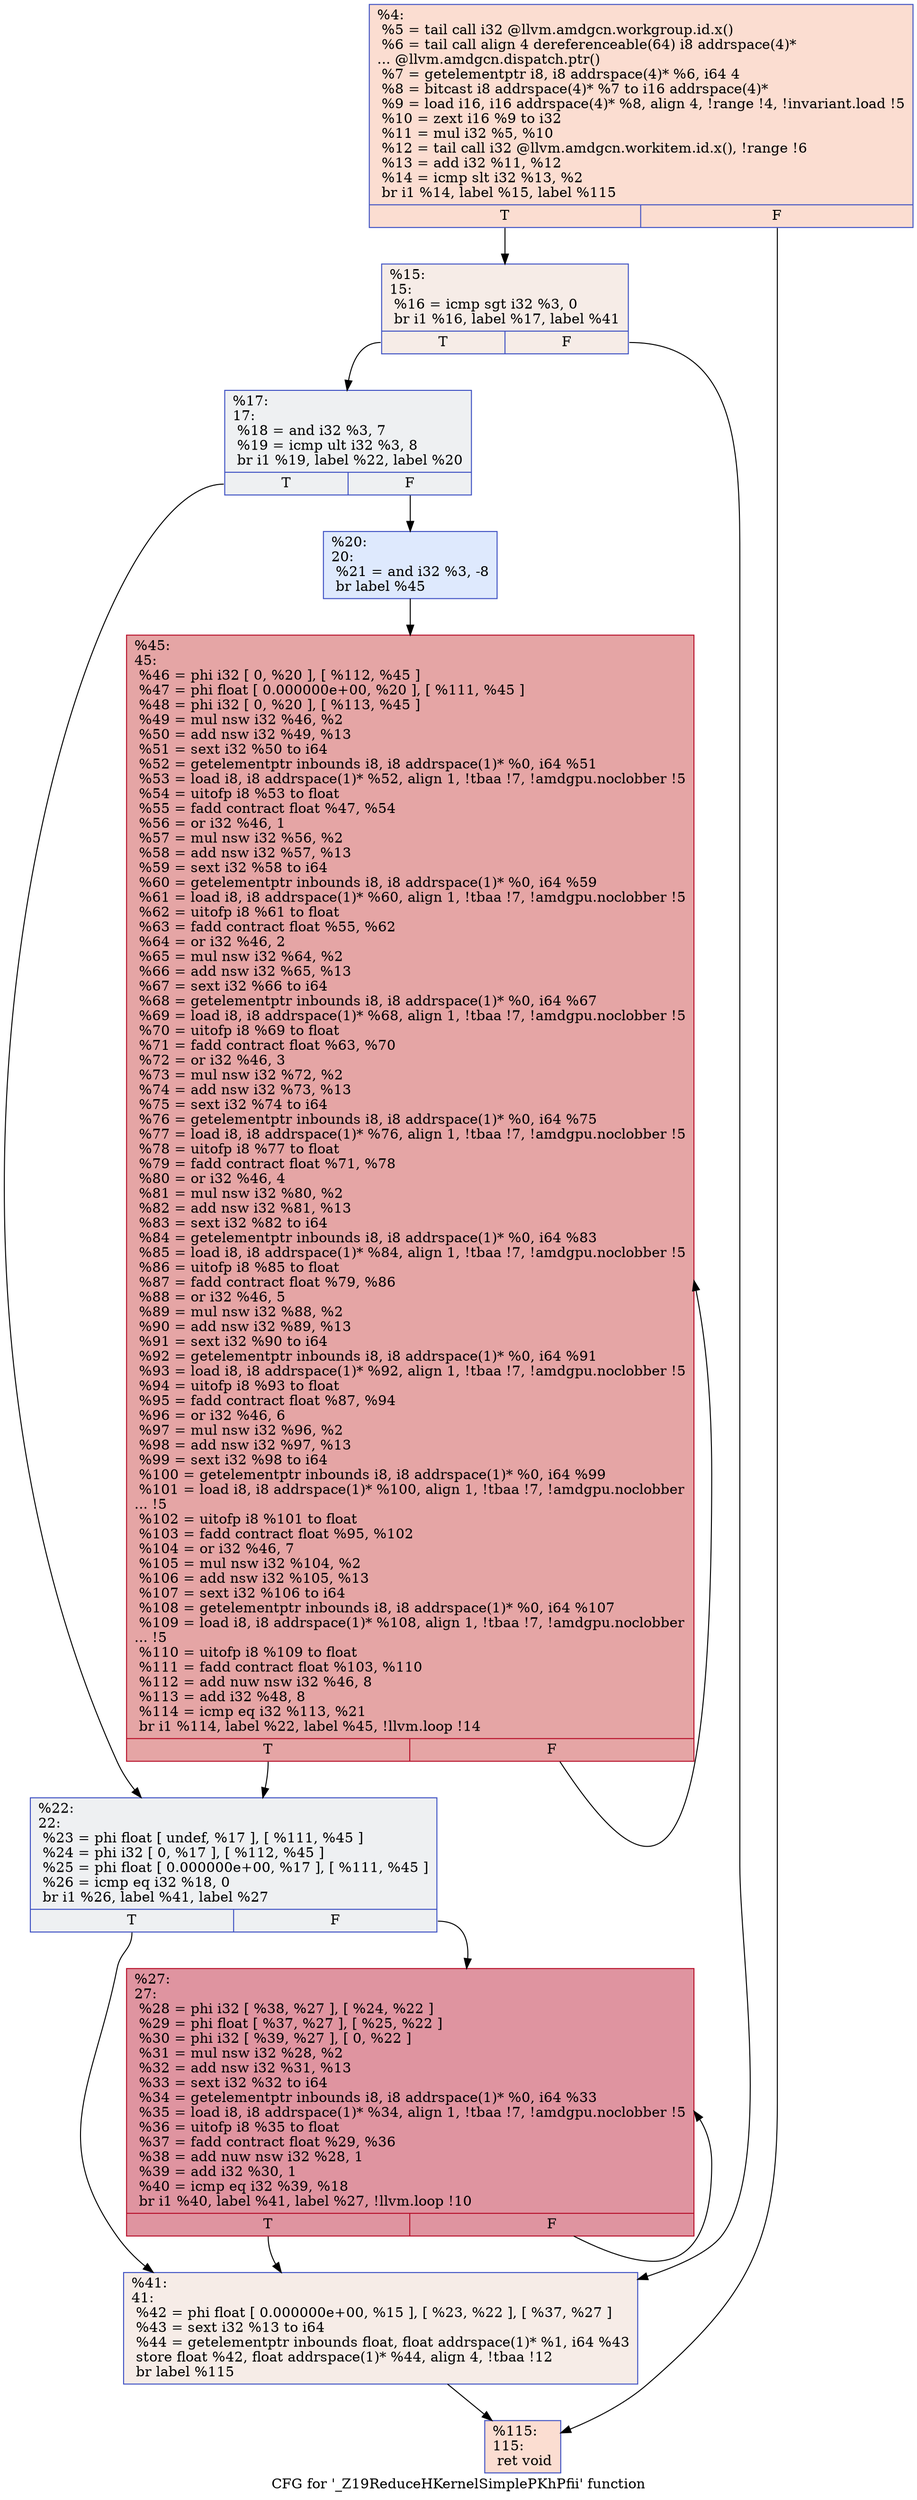digraph "CFG for '_Z19ReduceHKernelSimplePKhPfii' function" {
	label="CFG for '_Z19ReduceHKernelSimplePKhPfii' function";

	Node0x60c70c0 [shape=record,color="#3d50c3ff", style=filled, fillcolor="#f7b39670",label="{%4:\l  %5 = tail call i32 @llvm.amdgcn.workgroup.id.x()\l  %6 = tail call align 4 dereferenceable(64) i8 addrspace(4)*\l... @llvm.amdgcn.dispatch.ptr()\l  %7 = getelementptr i8, i8 addrspace(4)* %6, i64 4\l  %8 = bitcast i8 addrspace(4)* %7 to i16 addrspace(4)*\l  %9 = load i16, i16 addrspace(4)* %8, align 4, !range !4, !invariant.load !5\l  %10 = zext i16 %9 to i32\l  %11 = mul i32 %5, %10\l  %12 = tail call i32 @llvm.amdgcn.workitem.id.x(), !range !6\l  %13 = add i32 %11, %12\l  %14 = icmp slt i32 %13, %2\l  br i1 %14, label %15, label %115\l|{<s0>T|<s1>F}}"];
	Node0x60c70c0:s0 -> Node0x60c8fd0;
	Node0x60c70c0:s1 -> Node0x60c9060;
	Node0x60c8fd0 [shape=record,color="#3d50c3ff", style=filled, fillcolor="#ead5c970",label="{%15:\l15:                                               \l  %16 = icmp sgt i32 %3, 0\l  br i1 %16, label %17, label %41\l|{<s0>T|<s1>F}}"];
	Node0x60c8fd0:s0 -> Node0x60c7c70;
	Node0x60c8fd0:s1 -> Node0x60c9340;
	Node0x60c7c70 [shape=record,color="#3d50c3ff", style=filled, fillcolor="#d9dce170",label="{%17:\l17:                                               \l  %18 = and i32 %3, 7\l  %19 = icmp ult i32 %3, 8\l  br i1 %19, label %22, label %20\l|{<s0>T|<s1>F}}"];
	Node0x60c7c70:s0 -> Node0x60c95c0;
	Node0x60c7c70:s1 -> Node0x60c9610;
	Node0x60c9610 [shape=record,color="#3d50c3ff", style=filled, fillcolor="#b5cdfa70",label="{%20:\l20:                                               \l  %21 = and i32 %3, -8\l  br label %45\l}"];
	Node0x60c9610 -> Node0x60c9810;
	Node0x60c95c0 [shape=record,color="#3d50c3ff", style=filled, fillcolor="#d9dce170",label="{%22:\l22:                                               \l  %23 = phi float [ undef, %17 ], [ %111, %45 ]\l  %24 = phi i32 [ 0, %17 ], [ %112, %45 ]\l  %25 = phi float [ 0.000000e+00, %17 ], [ %111, %45 ]\l  %26 = icmp eq i32 %18, 0\l  br i1 %26, label %41, label %27\l|{<s0>T|<s1>F}}"];
	Node0x60c95c0:s0 -> Node0x60c9340;
	Node0x60c95c0:s1 -> Node0x60caa80;
	Node0x60caa80 [shape=record,color="#b70d28ff", style=filled, fillcolor="#b70d2870",label="{%27:\l27:                                               \l  %28 = phi i32 [ %38, %27 ], [ %24, %22 ]\l  %29 = phi float [ %37, %27 ], [ %25, %22 ]\l  %30 = phi i32 [ %39, %27 ], [ 0, %22 ]\l  %31 = mul nsw i32 %28, %2\l  %32 = add nsw i32 %31, %13\l  %33 = sext i32 %32 to i64\l  %34 = getelementptr inbounds i8, i8 addrspace(1)* %0, i64 %33\l  %35 = load i8, i8 addrspace(1)* %34, align 1, !tbaa !7, !amdgpu.noclobber !5\l  %36 = uitofp i8 %35 to float\l  %37 = fadd contract float %29, %36\l  %38 = add nuw nsw i32 %28, 1\l  %39 = add i32 %30, 1\l  %40 = icmp eq i32 %39, %18\l  br i1 %40, label %41, label %27, !llvm.loop !10\l|{<s0>T|<s1>F}}"];
	Node0x60caa80:s0 -> Node0x60c9340;
	Node0x60caa80:s1 -> Node0x60caa80;
	Node0x60c9340 [shape=record,color="#3d50c3ff", style=filled, fillcolor="#ead5c970",label="{%41:\l41:                                               \l  %42 = phi float [ 0.000000e+00, %15 ], [ %23, %22 ], [ %37, %27 ]\l  %43 = sext i32 %13 to i64\l  %44 = getelementptr inbounds float, float addrspace(1)* %1, i64 %43\l  store float %42, float addrspace(1)* %44, align 4, !tbaa !12\l  br label %115\l}"];
	Node0x60c9340 -> Node0x60c9060;
	Node0x60c9810 [shape=record,color="#b70d28ff", style=filled, fillcolor="#c5333470",label="{%45:\l45:                                               \l  %46 = phi i32 [ 0, %20 ], [ %112, %45 ]\l  %47 = phi float [ 0.000000e+00, %20 ], [ %111, %45 ]\l  %48 = phi i32 [ 0, %20 ], [ %113, %45 ]\l  %49 = mul nsw i32 %46, %2\l  %50 = add nsw i32 %49, %13\l  %51 = sext i32 %50 to i64\l  %52 = getelementptr inbounds i8, i8 addrspace(1)* %0, i64 %51\l  %53 = load i8, i8 addrspace(1)* %52, align 1, !tbaa !7, !amdgpu.noclobber !5\l  %54 = uitofp i8 %53 to float\l  %55 = fadd contract float %47, %54\l  %56 = or i32 %46, 1\l  %57 = mul nsw i32 %56, %2\l  %58 = add nsw i32 %57, %13\l  %59 = sext i32 %58 to i64\l  %60 = getelementptr inbounds i8, i8 addrspace(1)* %0, i64 %59\l  %61 = load i8, i8 addrspace(1)* %60, align 1, !tbaa !7, !amdgpu.noclobber !5\l  %62 = uitofp i8 %61 to float\l  %63 = fadd contract float %55, %62\l  %64 = or i32 %46, 2\l  %65 = mul nsw i32 %64, %2\l  %66 = add nsw i32 %65, %13\l  %67 = sext i32 %66 to i64\l  %68 = getelementptr inbounds i8, i8 addrspace(1)* %0, i64 %67\l  %69 = load i8, i8 addrspace(1)* %68, align 1, !tbaa !7, !amdgpu.noclobber !5\l  %70 = uitofp i8 %69 to float\l  %71 = fadd contract float %63, %70\l  %72 = or i32 %46, 3\l  %73 = mul nsw i32 %72, %2\l  %74 = add nsw i32 %73, %13\l  %75 = sext i32 %74 to i64\l  %76 = getelementptr inbounds i8, i8 addrspace(1)* %0, i64 %75\l  %77 = load i8, i8 addrspace(1)* %76, align 1, !tbaa !7, !amdgpu.noclobber !5\l  %78 = uitofp i8 %77 to float\l  %79 = fadd contract float %71, %78\l  %80 = or i32 %46, 4\l  %81 = mul nsw i32 %80, %2\l  %82 = add nsw i32 %81, %13\l  %83 = sext i32 %82 to i64\l  %84 = getelementptr inbounds i8, i8 addrspace(1)* %0, i64 %83\l  %85 = load i8, i8 addrspace(1)* %84, align 1, !tbaa !7, !amdgpu.noclobber !5\l  %86 = uitofp i8 %85 to float\l  %87 = fadd contract float %79, %86\l  %88 = or i32 %46, 5\l  %89 = mul nsw i32 %88, %2\l  %90 = add nsw i32 %89, %13\l  %91 = sext i32 %90 to i64\l  %92 = getelementptr inbounds i8, i8 addrspace(1)* %0, i64 %91\l  %93 = load i8, i8 addrspace(1)* %92, align 1, !tbaa !7, !amdgpu.noclobber !5\l  %94 = uitofp i8 %93 to float\l  %95 = fadd contract float %87, %94\l  %96 = or i32 %46, 6\l  %97 = mul nsw i32 %96, %2\l  %98 = add nsw i32 %97, %13\l  %99 = sext i32 %98 to i64\l  %100 = getelementptr inbounds i8, i8 addrspace(1)* %0, i64 %99\l  %101 = load i8, i8 addrspace(1)* %100, align 1, !tbaa !7, !amdgpu.noclobber\l... !5\l  %102 = uitofp i8 %101 to float\l  %103 = fadd contract float %95, %102\l  %104 = or i32 %46, 7\l  %105 = mul nsw i32 %104, %2\l  %106 = add nsw i32 %105, %13\l  %107 = sext i32 %106 to i64\l  %108 = getelementptr inbounds i8, i8 addrspace(1)* %0, i64 %107\l  %109 = load i8, i8 addrspace(1)* %108, align 1, !tbaa !7, !amdgpu.noclobber\l... !5\l  %110 = uitofp i8 %109 to float\l  %111 = fadd contract float %103, %110\l  %112 = add nuw nsw i32 %46, 8\l  %113 = add i32 %48, 8\l  %114 = icmp eq i32 %113, %21\l  br i1 %114, label %22, label %45, !llvm.loop !14\l|{<s0>T|<s1>F}}"];
	Node0x60c9810:s0 -> Node0x60c95c0;
	Node0x60c9810:s1 -> Node0x60c9810;
	Node0x60c9060 [shape=record,color="#3d50c3ff", style=filled, fillcolor="#f7b39670",label="{%115:\l115:                                              \l  ret void\l}"];
}
